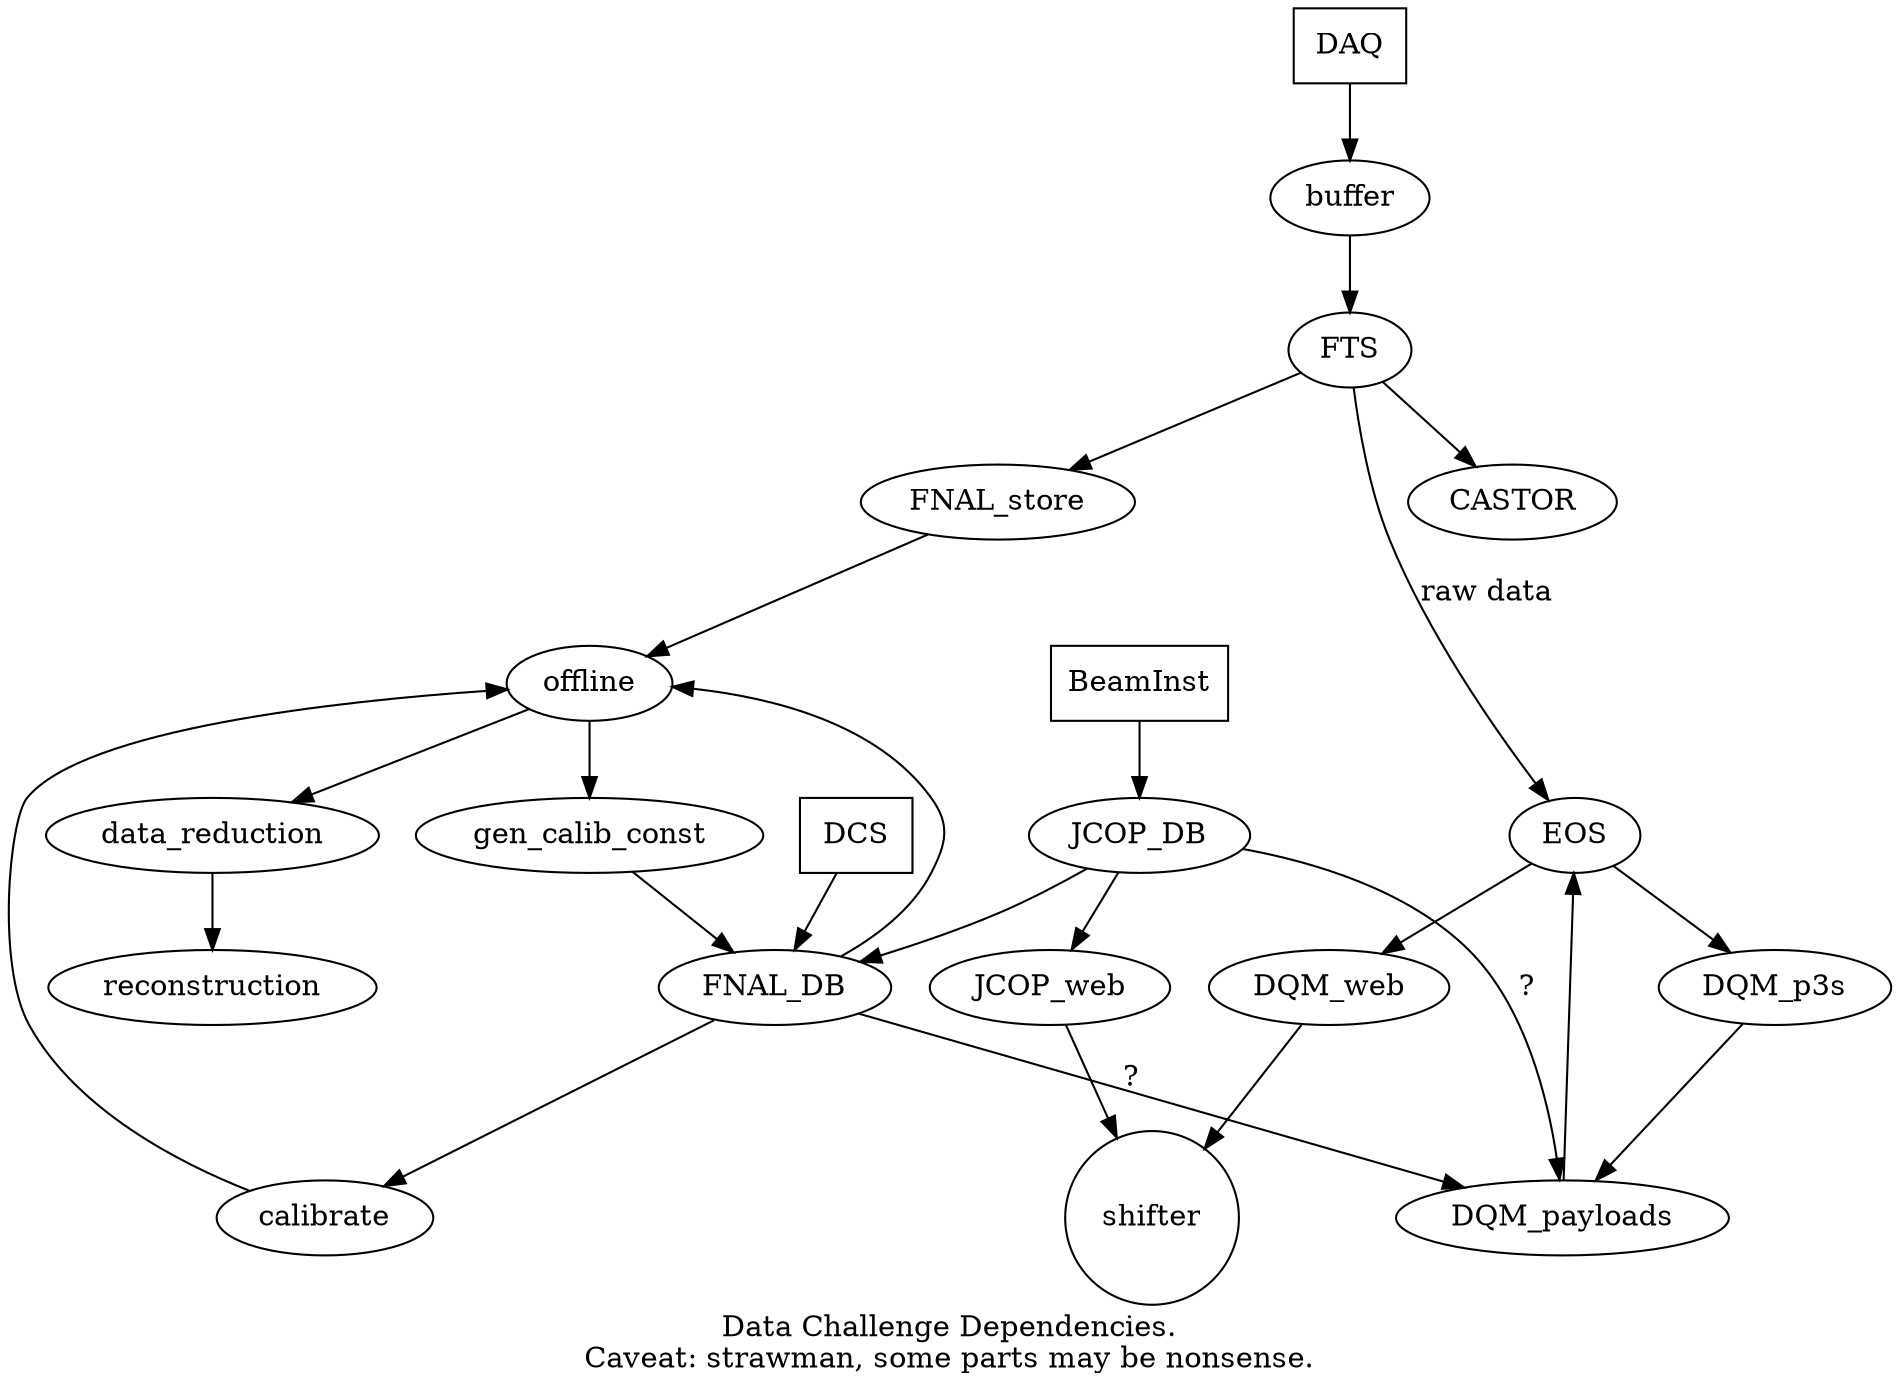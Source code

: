 digraph integration {

	DAQ[shape="box"];
	BeamInst[shape="box"];
	DCS[shape=box];
	shifter[shape=circle];

DCS->FNAL_DB;
DAQ->buffer->FTS;
FTS->EOS[label="raw data"];
EOS->DQM_p3s->DQM_payloads->EOS->DQM_web->shifter;
FTS->CASTOR;
FTS->FNAL_store->offline->data_reduction->reconstruction;
BeamInst->JCOP_DB->JCOP_web->shifter;
JCOP_DB->FNAL_DB->offline;
JCOP_DB->DQM_payloads[label="?"];
FNAL_DB->DQM_payloads[label="?"];
offline->gen_calib_const->FNAL_DB->calibrate->offline


label="Data Challenge Dependencies.\nCaveat: strawman, some parts may be nonsense."

}
